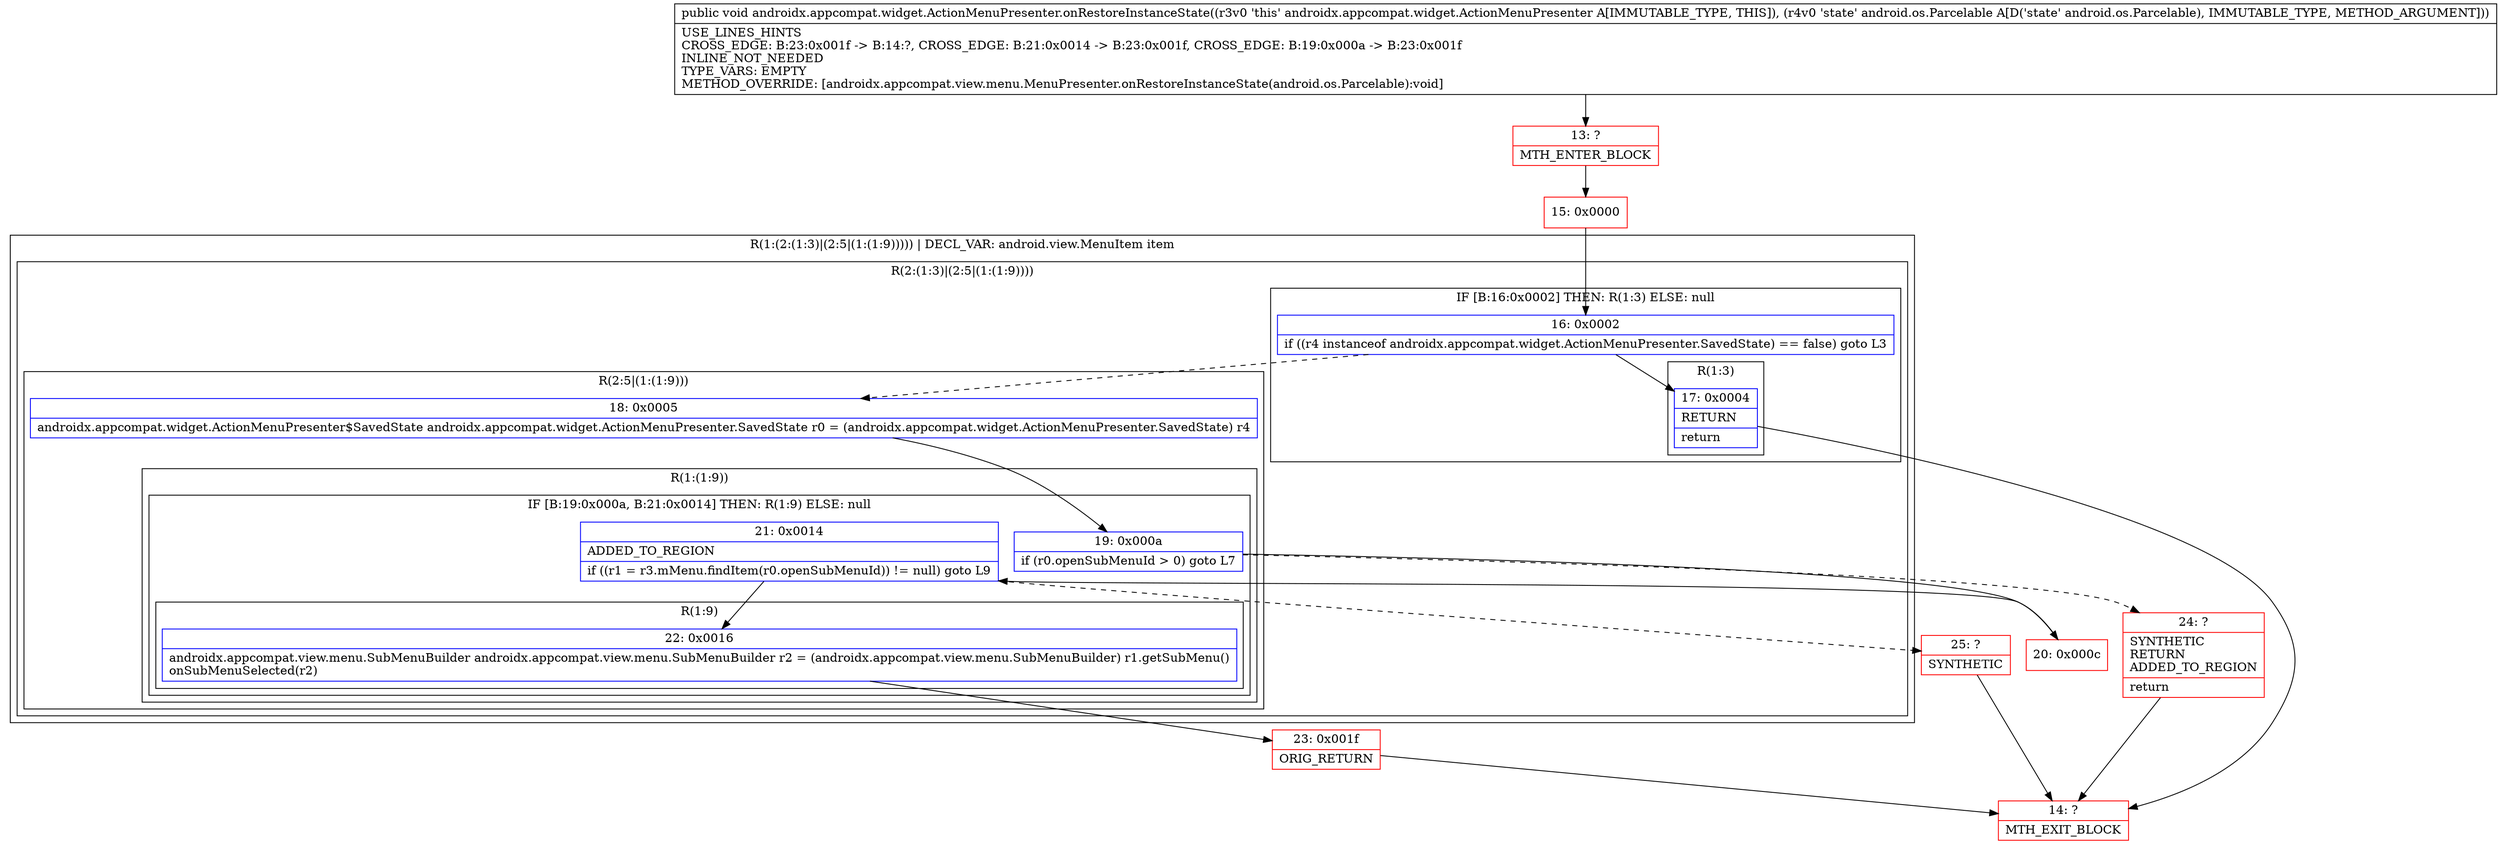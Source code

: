 digraph "CFG forandroidx.appcompat.widget.ActionMenuPresenter.onRestoreInstanceState(Landroid\/os\/Parcelable;)V" {
subgraph cluster_Region_1212836423 {
label = "R(1:(2:(1:3)|(2:5|(1:(1:9))))) | DECL_VAR: android.view.MenuItem item\l";
node [shape=record,color=blue];
subgraph cluster_Region_1663321569 {
label = "R(2:(1:3)|(2:5|(1:(1:9))))";
node [shape=record,color=blue];
subgraph cluster_IfRegion_514502366 {
label = "IF [B:16:0x0002] THEN: R(1:3) ELSE: null";
node [shape=record,color=blue];
Node_16 [shape=record,label="{16\:\ 0x0002|if ((r4 instanceof androidx.appcompat.widget.ActionMenuPresenter.SavedState) == false) goto L3\l}"];
subgraph cluster_Region_784210491 {
label = "R(1:3)";
node [shape=record,color=blue];
Node_17 [shape=record,label="{17\:\ 0x0004|RETURN\l|return\l}"];
}
}
subgraph cluster_Region_1745005221 {
label = "R(2:5|(1:(1:9)))";
node [shape=record,color=blue];
Node_18 [shape=record,label="{18\:\ 0x0005|androidx.appcompat.widget.ActionMenuPresenter$SavedState androidx.appcompat.widget.ActionMenuPresenter.SavedState r0 = (androidx.appcompat.widget.ActionMenuPresenter.SavedState) r4\l}"];
subgraph cluster_Region_893208057 {
label = "R(1:(1:9))";
node [shape=record,color=blue];
subgraph cluster_IfRegion_122525786 {
label = "IF [B:19:0x000a, B:21:0x0014] THEN: R(1:9) ELSE: null";
node [shape=record,color=blue];
Node_19 [shape=record,label="{19\:\ 0x000a|if (r0.openSubMenuId \> 0) goto L7\l}"];
Node_21 [shape=record,label="{21\:\ 0x0014|ADDED_TO_REGION\l|if ((r1 = r3.mMenu.findItem(r0.openSubMenuId)) != null) goto L9\l}"];
subgraph cluster_Region_1454983544 {
label = "R(1:9)";
node [shape=record,color=blue];
Node_22 [shape=record,label="{22\:\ 0x0016|androidx.appcompat.view.menu.SubMenuBuilder androidx.appcompat.view.menu.SubMenuBuilder r2 = (androidx.appcompat.view.menu.SubMenuBuilder) r1.getSubMenu()\lonSubMenuSelected(r2)\l}"];
}
}
}
}
}
}
Node_13 [shape=record,color=red,label="{13\:\ ?|MTH_ENTER_BLOCK\l}"];
Node_15 [shape=record,color=red,label="{15\:\ 0x0000}"];
Node_14 [shape=record,color=red,label="{14\:\ ?|MTH_EXIT_BLOCK\l}"];
Node_20 [shape=record,color=red,label="{20\:\ 0x000c}"];
Node_23 [shape=record,color=red,label="{23\:\ 0x001f|ORIG_RETURN\l}"];
Node_25 [shape=record,color=red,label="{25\:\ ?|SYNTHETIC\l}"];
Node_24 [shape=record,color=red,label="{24\:\ ?|SYNTHETIC\lRETURN\lADDED_TO_REGION\l|return\l}"];
MethodNode[shape=record,label="{public void androidx.appcompat.widget.ActionMenuPresenter.onRestoreInstanceState((r3v0 'this' androidx.appcompat.widget.ActionMenuPresenter A[IMMUTABLE_TYPE, THIS]), (r4v0 'state' android.os.Parcelable A[D('state' android.os.Parcelable), IMMUTABLE_TYPE, METHOD_ARGUMENT]))  | USE_LINES_HINTS\lCROSS_EDGE: B:23:0x001f \-\> B:14:?, CROSS_EDGE: B:21:0x0014 \-\> B:23:0x001f, CROSS_EDGE: B:19:0x000a \-\> B:23:0x001f\lINLINE_NOT_NEEDED\lTYPE_VARS: EMPTY\lMETHOD_OVERRIDE: [androidx.appcompat.view.menu.MenuPresenter.onRestoreInstanceState(android.os.Parcelable):void]\l}"];
MethodNode -> Node_13;Node_16 -> Node_17;
Node_16 -> Node_18[style=dashed];
Node_17 -> Node_14;
Node_18 -> Node_19;
Node_19 -> Node_20;
Node_19 -> Node_24[style=dashed];
Node_21 -> Node_22;
Node_21 -> Node_25[style=dashed];
Node_22 -> Node_23;
Node_13 -> Node_15;
Node_15 -> Node_16;
Node_20 -> Node_21;
Node_23 -> Node_14;
Node_25 -> Node_14;
Node_24 -> Node_14;
}

